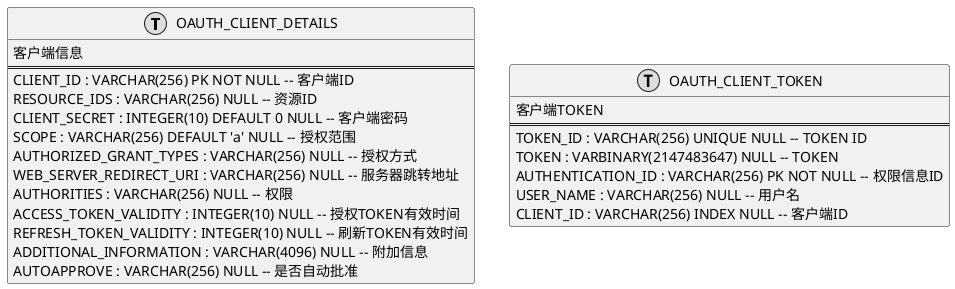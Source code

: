 PK
FK
UNIQUE
INDEX

@startuml database

class OAUTH_CLIENT_DETAILS <<(T,#DDDDDD)>> {
    客户端信息
    ==
    CLIENT_ID : VARCHAR(256) PK NOT NULL -- 客户端ID
    RESOURCE_IDS : VARCHAR(256) NULL -- 资源ID
    CLIENT_SECRET : INTEGER(10) DEFAULT 0 NULL -- 客户端密码
    SCOPE : VARCHAR(256) DEFAULT 'a' NULL -- 授权范围
    AUTHORIZED_GRANT_TYPES : VARCHAR(256) NULL -- 授权方式
    WEB_SERVER_REDIRECT_URI : VARCHAR(256) NULL -- 服务器跳转地址
    AUTHORITIES : VARCHAR(256) NULL -- 权限
    ACCESS_TOKEN_VALIDITY : INTEGER(10) NULL -- 授权TOKEN有效时间
    REFRESH_TOKEN_VALIDITY : INTEGER(10) NULL -- 刷新TOKEN有效时间
    ADDITIONAL_INFORMATION : VARCHAR(4096) NULL -- 附加信息
    AUTOAPPROVE : VARCHAR(256) NULL -- 是否自动批准
}

class OAUTH_CLIENT_TOKEN <<(T,#DDDDDD)>> {
    客户端TOKEN
    ==
    TOKEN_ID : VARCHAR(256) UNIQUE NULL -- TOKEN ID
    TOKEN : VARBINARY(2147483647) NULL -- TOKEN
    AUTHENTICATION_ID : VARCHAR(256) PK NOT NULL -- 权限信息ID
    USER_NAME : VARCHAR(256) NULL -- 用户名
    CLIENT_ID : VARCHAR(256) INDEX NULL -- 客户端ID
    'INDEX USER_NAME,TOKEN
}

@enduml